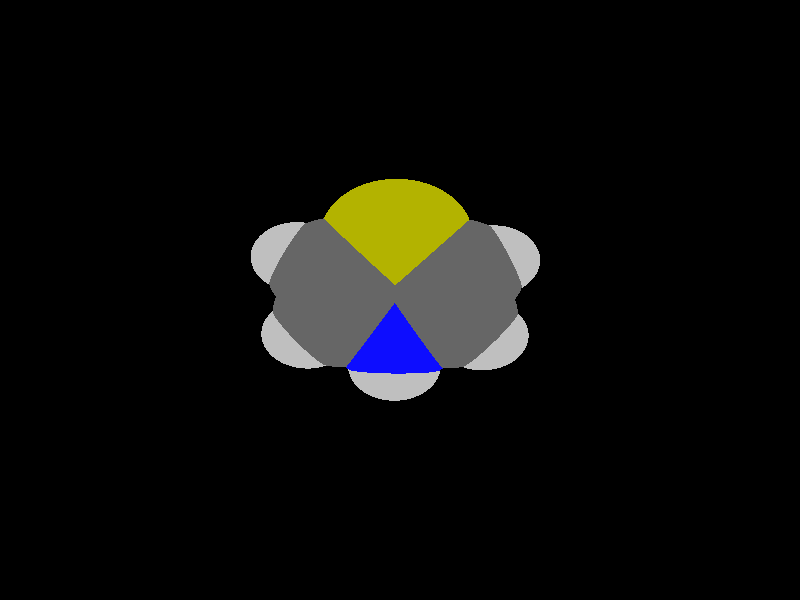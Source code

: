global_settings {
	ambient_light rgb <0.200000002980232, 0.200000002980232, 0.200000002980232>
	max_trace_level 15
}

background { color rgb <0,0,0> }

camera {
	perspective
	location <-0.216580486847843, 2.27407726080657, -25.8551243526888>
	angle 40
	up <0.0132332680748388, 0.995637346174874, 0.0923642545464045>
	right <-0.999902599522514, 0.0127668230811996, 0.00563912196463694> * 1
	direction <0.00443532233080674, -0.0924298822365738, 0.995709317414252> }

light_source {
	<-20.9267270299734, 21.0450436584121, -24.3864376465748>
	color rgb <1, 1, 1>
	fade_distance 52.6396217399038
	fade_power 0
	spotlight
	area_light <20, 0, 0>, <0, 0, 20>, 20, 20
	circular
	orient
	point_at <20.9267270299734, -21.0450436584121, 24.3864376465748>
}

light_source {
	<21.3559745573119, 16.8583055313509, 14.6864107258461>
	color rgb <0.300000011920929, 0.300000011920929, 0.300000011920929> shadowless
	fade_distance 52.6396217399038
	fade_power 0
	parallel
	point_at <-21.3559745573119, -16.8583055313509, -14.6864107258461>
}

#default {
	finish {ambient 0.5 diffuse 1 specular 0.2 roughness .01 metallic 1}
}

union {
cylinder {
	<0.00544252669802079, -1.23529989256988, 0.0253587011974497>, 	<-0.582206046595071, -0.911739548873067, 0.0437179394867066>, 0.075
	pigment { rgbt <0.0500000007450581, 0.0500000007450581, 1, 0> }
}
cylinder {
	<-0.582206046595071, -0.911739548873067, 0.0437179394867066>, 	<-1.19349758433476, -0.575161347139968, 0.0628158281154123>, 0.075
	pigment { rgbt <0.400000005960464, 0.400000005960464, 0.400000005960464, 0> }
}
cylinder {
	<0.00544252669802079, -1.23529989256988, 0.0253587011974497>, 	<0.593480815515455, -0.912573549308013, 0.0458008533995743>, 0.075
	pigment { rgbt <0.0500000007450581, 0.0500000007450581, 1, 0> }
}
cylinder {
	<0.593480815515455, -0.912573549308013, 0.0458008533995743>, 	<1.2051777482701, -0.576862902490425, 0.0670654581689166>, 0.075
	pigment { rgbt <0.400000005960464, 0.400000005960464, 0.400000005960464, 0> }
}
cylinder {
	<-1.3053653767358, -0.587036139284791, 0.061901314673368>, 	<-1.37632664887758, 0.0784305143133742, 0.101269428935942>, 0.075
	pigment { rgbt <0.400000005960464, 0.400000005960464, 0.400000005960464, 0> }
}
cylinder {
	<-1.08162979193373, -0.563286554995145, 0.0637303415574567>, 	<-1.1525910640755, 0.102180098603019, 0.103098455820031>, 0.075
	pigment { rgbt <0.400000005960464, 0.400000005960464, 0.400000005960464, 0> }
}
cylinder {
	<-1.37632664887758, 0.0784305143133742, 0.101269428935942>, 	<-1.44728792101936, 0.743897167911539, 0.140637543198516>, 0.075
	pigment { rgbt <0.400000005960464, 0.400000005960464, 0.400000005960464, 0> }
}
cylinder {
	<-1.1525910640755, 0.10218009860302, 0.103098455820031>, 	<-1.22355233621728, 0.767646752201185, 0.142466570082604>, 0.075
	pigment { rgbt <0.400000005960464, 0.400000005960464, 0.400000005960464, 0> }
}
cylinder {
	<-1.33542012861832, 0.755771960056362, 0.14155205664056>, 	<-0.724400392028653, 1.2599587029333, 0.172746507120393>, 0.075
	pigment { rgbt <0.400000005960464, 0.400000005960464, 0.400000005960464, 0> }
}
cylinder {
	<-0.724400392028653, 1.2599587029333, 0.172746507120393>, 	<0.00731359648665345, 1.86373705982585, 0.210102773069409>, 0.075
	pigment { rgbt <0.699999988079071, 0.699999988079071, 0, 0> }
}
cylinder {
	<0.00731359648665345, 1.86373705982585, 0.210102773069409>, 	<0.738298014824118, 1.25892110427772, 0.17533790705865>, 0.075
	pigment { rgbt <0.699999988079071, 0.699999988079071, 0, 0> }
}
cylinder {
	<0.738298014824118, 1.25892110427772, 0.17533790705865>, 	<1.34870852187207, 0.753867911849231, 0.146307412075808>, 0.075
	pigment { rgbt <0.400000005960464, 0.400000005960464, 0.400000005960464, 0> }
}
cylinder {
	<1.46056187584039, 0.741833864354183, 0.14579858310111>, 	<1.3887964890394, 0.0764684571843547, 0.106177606147664>, 0.075
	pigment { rgbt <0.400000005960464, 0.400000005960464, 0.400000005960464, 0> }
}
cylinder {
	<1.23685516790375, 0.76590195934428, 0.146816241050507>, 	<1.16508978110277, 0.100536552174452, 0.107195264097061>, 0.075
	pigment { rgbt <0.400000005960464, 0.400000005960464, 0.400000005960464, 0> }
}
cylinder {
	<1.3887964890394, 0.0764684571843547, 0.106177606147664>, 	<1.31703110223841, -0.588896949985473, 0.0665566291942182>, 0.075
	pigment { rgbt <0.400000005960464, 0.400000005960464, 0.400000005960464, 0> }
}
cylinder {
	<1.16508978110277, 0.100536552174452, 0.107195264097061>, 	<1.09332439430178, -0.564828854995376, 0.067574287143615>, 0.075
	pigment { rgbt <0.400000005960464, 0.400000005960464, 0.400000005960464, 0> }
}
cylinder {
	<1.34870852187207, 0.753867911849231, 0.146307412075808>, 	<1.95720403808987, 1.01860843576805, 0.163278930217485>, 0.075
	pigment { rgbt <0.400000005960464, 0.400000005960464, 0.400000005960464, 0> }
}
cylinder {
	<1.95720403808987, 1.01860843576805, 0.163278930217485>, 	<2.34294811010316, 1.18643561773011, 0.174037698921172>, 0.075
	pigment { rgbt <0.75, 0.75, 0.75, 0> }
}
cylinder {
	<1.2051777482701, -0.576862902490425, 0.0670654581689166>, 	<1.73518360599768, -0.976906970910911, 0.0444247814388118>, 0.075
	pigment { rgbt <0.400000005960464, 0.400000005960464, 0.400000005960464, 0> }
}
cylinder {
	<1.73518360599768, -0.976906970910911, 0.0444247814388118>, 	<2.07134911499795, -1.23064193614262, 0.0300645352148952>, 0.075
	pigment { rgbt <0.75, 0.75, 0.75, 0> }
}
cylinder {
	<-1.19349758433476, -0.575161347139968, 0.0628158281154123>, 	<-1.72398691759905, -0.974453128978838, 0.038296317608136>, 0.075
	pigment { rgbt <0.400000005960464, 0.400000005960464, 0.400000005960464, 0> }
}
cylinder {
	<-1.72398691759905, -0.974453128978838, 0.038296317608136>, 	<-2.06045907943629, -1.22771094325469, 0.022744388115401>, 0.075
	pigment { rgbt <0.75, 0.75, 0.75, 0> }
}
cylinder {
	<0.00544252669802079, -1.23529989256988, 0.0253587011974497>, 	<0.00508122226675186, -1.83447090137762, -0.0106139851552092>, 0.075
	pigment { rgbt <0.0500000007450581, 0.0500000007450581, 1, 0> }
}
cylinder {
	<0.00508122226675186, -1.83447090137762, -0.0106139851552092>, 	<0.00484993325764718, -2.2180301852333, -0.0336418980765073>, 0.075
	pigment { rgbt <0.75, 0.75, 0.75, 0> }
}
cylinder {
	<-1.33542012861832, 0.755771960056362, 0.14155205664056>, 	<-1.92578257502112, 0.995997138493588, 0.154601789285705>, 0.075
	pigment { rgbt <0.400000005960464, 0.400000005960464, 0.400000005960464, 0> }
}
cylinder {
	<-1.92578257502112, 0.995997138493588, 0.154601789285705>, 	<-2.29111274773626, 1.14465413126768, 0.162677270899053>, 0.075
	pigment { rgbt <0.75, 0.75, 0.75, 0> }
}
sphere {
	<0.00544252669802079, -1.23529989256988, 0.0253587011974497>, 0.3834
	pigment { rgbt <0.0500000007450581, 0.0500000007450581, 1,0> }
}
sphere {
	<-1.19349758433476, -0.575161347139968, 0.0628158281154123>, 0.4104
	pigment { rgbt <0.400000005960464, 0.400000005960464, 0.400000005960464,0> }
}
sphere {
	<-1.33542012861832, 0.755771960056362, 0.14155205664056>, 0.4104
	pigment { rgbt <0.400000005960464, 0.400000005960464, 0.400000005960464,0> }
}
sphere {
	<0.00731359648665345, 1.86373705982585, 0.210102773069409>, 0.567
	pigment { rgbt <0.699999988079071, 0.699999988079071, 0,0> }
}
sphere {
	<1.34870852187207, 0.753867911849231, 0.146307412075808>, 0.4104
	pigment { rgbt <0.400000005960464, 0.400000005960464, 0.400000005960464,0> }
}
sphere {
	<1.2051777482701, -0.576862902490425, 0.0670654581689166>, 0.4104
	pigment { rgbt <0.400000005960464, 0.400000005960464, 0.400000005960464,0> }
}
sphere {
	<2.34294811010316, 1.18643561773011, 0.174037698921172>, 0.1674
	pigment { rgbt <0.75, 0.75, 0.75,0> }
}
sphere {
	<2.07134911499795, -1.23064193614262, 0.0300645352148952>, 0.1674
	pigment { rgbt <0.75, 0.75, 0.75,0> }
}
sphere {
	<-2.06045907943629, -1.22771094325469, 0.022744388115401>, 0.1674
	pigment { rgbt <0.75, 0.75, 0.75,0> }
}
sphere {
	<0.00484993325764718, -2.2180301852333, -0.0336418980765073>, 0.1674
	pigment { rgbt <0.75, 0.75, 0.75,0> }
}
sphere {
	<-2.29111274773626, 1.14465413126768, 0.162677270899053>, 0.1674
	pigment { rgbt <0.75, 0.75, 0.75,0> }
}
}
merge {
}
union {
}
merge {
sphere {
	<0.00544252669802079, -1.23529989256988, 0.0253587011974497>, 1.549845
	pigment { rgbt <0, 0, 0,0> }
}
sphere {
	<-1.19349758433476, -0.575161347139968, 0.0628158281154123>, 1.69983
	pigment { rgbt <0, 0, 0,0> }
}
sphere {
	<-1.33542012861832, 0.755771960056362, 0.14155205664056>, 1.69983
	pigment { rgbt <0, 0, 0,0> }
}
sphere {
	<0.00731359648665345, 1.86373705982585, 0.210102773069409>, 1.79982
	pigment { rgbt <0, 0, 0,0> }
}
sphere {
	<1.34870852187207, 0.753867911849231, 0.146307412075808>, 1.69983
	pigment { rgbt <0, 0, 0,0> }
}
sphere {
	<1.2051777482701, -0.576862902490425, 0.0670654581689166>, 1.69983
	pigment { rgbt <0, 0, 0,0> }
}
sphere {
	<2.34294811010316, 1.18643561773011, 0.174037698921172>, 1.09989
	pigment { rgbt <0, 0, 0,0> }
}
sphere {
	<2.07134911499795, -1.23064193614262, 0.0300645352148952>, 1.09989
	pigment { rgbt <0, 0, 0,0> }
}
sphere {
	<-2.06045907943629, -1.22771094325469, 0.022744388115401>, 1.09989
	pigment { rgbt <0, 0, 0,0> }
}
sphere {
	<0.00484993325764718, -2.2180301852333, -0.0336418980765073>, 1.09989
	pigment { rgbt <0, 0, 0,0> }
}
sphere {
	<-2.29111274773626, 1.14465413126768, 0.162677270899053>, 1.09989
	pigment { rgbt <0, 0, 0,0> }
}
sphere {
	<0.00544252669802079, -1.23529989256988, 0.0253587011974497>, 1.55
	pigment { rgbt <0.0500000007450581, 0.0500000007450581, 1,0.350000023841858> }
}
sphere {
	<-1.19349758433476, -0.575161347139968, 0.0628158281154123>, 1.7
	pigment { rgbt <0.400000005960464, 0.400000005960464, 0.400000005960464,0.350000023841858> }
}
sphere {
	<-1.33542012861832, 0.755771960056362, 0.14155205664056>, 1.7
	pigment { rgbt <0.400000005960464, 0.400000005960464, 0.400000005960464,0.350000023841858> }
}
sphere {
	<0.00731359648665345, 1.86373705982585, 0.210102773069409>, 1.8
	pigment { rgbt <0.699999988079071, 0.699999988079071, 0,0.350000023841858> }
}
sphere {
	<1.34870852187207, 0.753867911849231, 0.146307412075808>, 1.7
	pigment { rgbt <0.400000005960464, 0.400000005960464, 0.400000005960464,0.350000023841858> }
}
sphere {
	<1.2051777482701, -0.576862902490425, 0.0670654581689166>, 1.7
	pigment { rgbt <0.400000005960464, 0.400000005960464, 0.400000005960464,0.350000023841858> }
}
sphere {
	<2.34294811010316, 1.18643561773011, 0.174037698921172>, 1.1
	pigment { rgbt <0.75, 0.75, 0.75,0.350000023841858> }
}
sphere {
	<2.07134911499795, -1.23064193614262, 0.0300645352148952>, 1.1
	pigment { rgbt <0.75, 0.75, 0.75,0.350000023841858> }
}
sphere {
	<-2.06045907943629, -1.22771094325469, 0.022744388115401>, 1.1
	pigment { rgbt <0.75, 0.75, 0.75,0.350000023841858> }
}
sphere {
	<0.00484993325764718, -2.2180301852333, -0.0336418980765073>, 1.1
	pigment { rgbt <0.75, 0.75, 0.75,0.350000023841858> }
}
sphere {
	<-2.29111274773626, 1.14465413126768, 0.162677270899053>, 1.1
	pigment { rgbt <0.75, 0.75, 0.75,0.350000023841858> }
}
}
